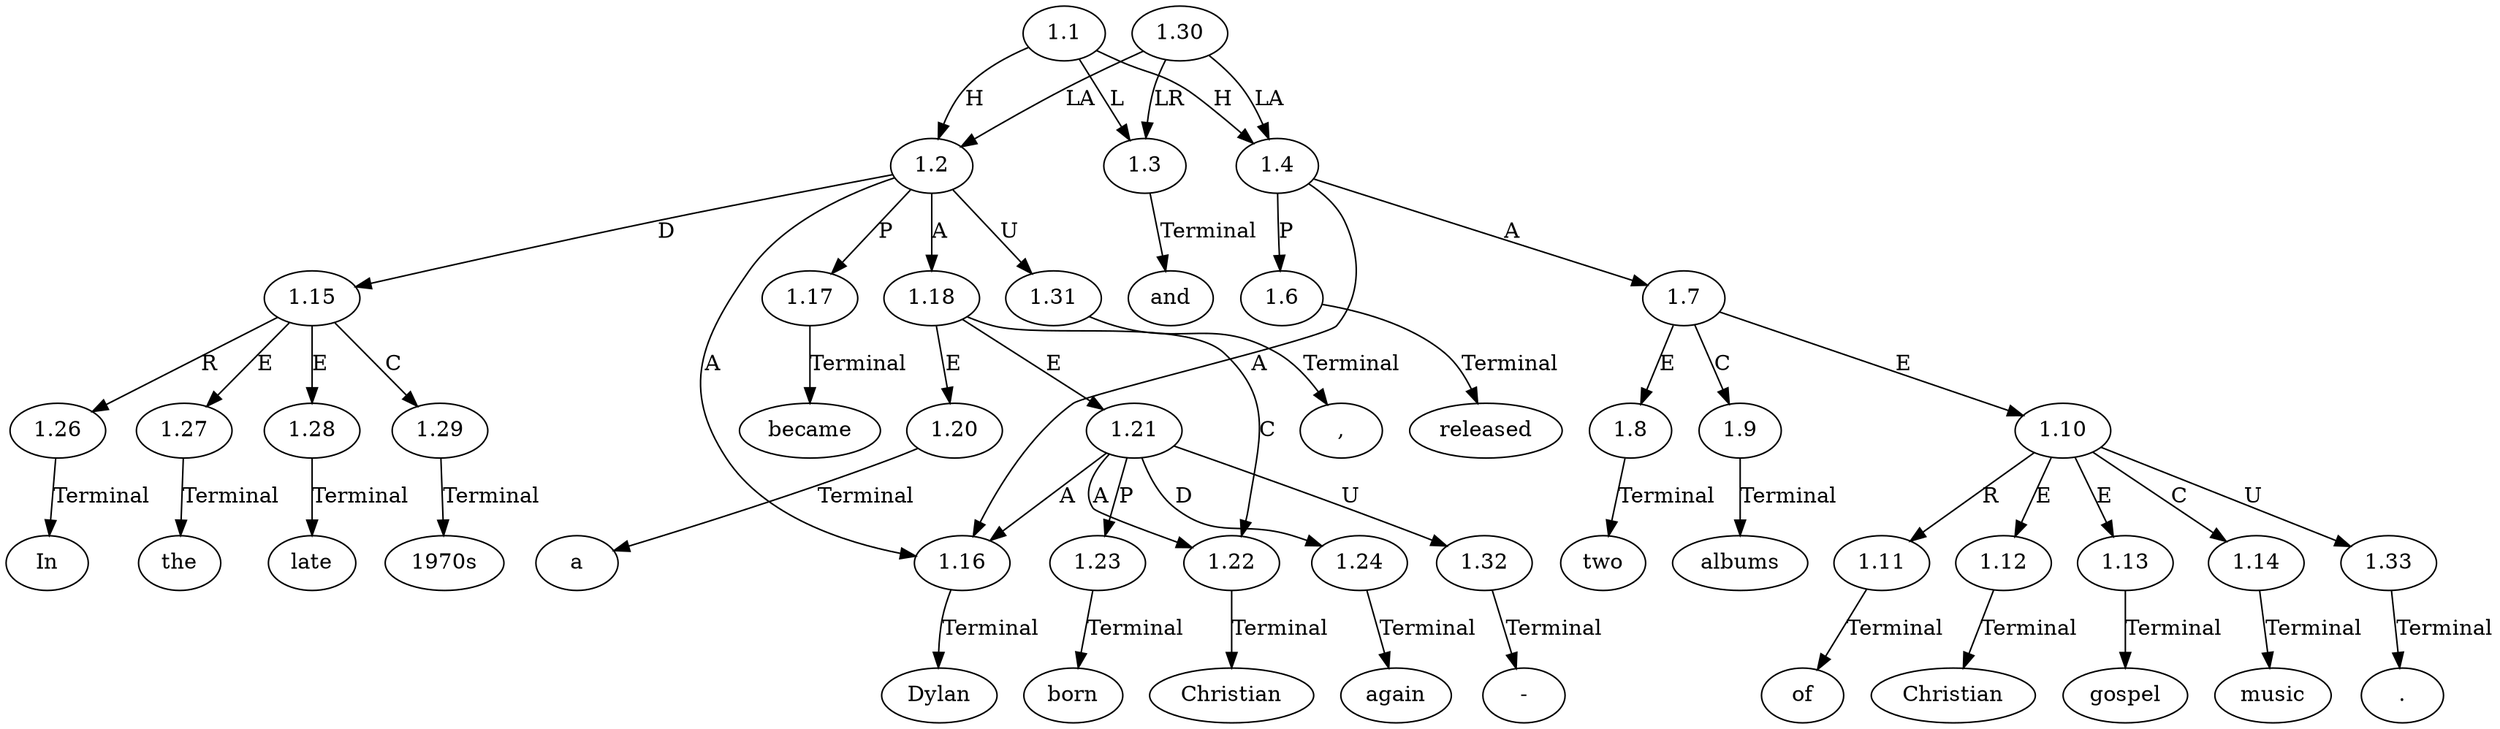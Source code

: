 // Graph
digraph {
	0.1 [label=In ordering=out]
	0.10 [label="-" ordering=out]
	0.11 [label=again ordering=out]
	0.12 [label=Christian ordering=out]
	0.13 [label=and ordering=out]
	0.14 [label=released ordering=out]
	0.15 [label=two ordering=out]
	0.16 [label=albums ordering=out]
	0.17 [label=of ordering=out]
	0.18 [label=Christian ordering=out]
	0.19 [label=gospel ordering=out]
	0.2 [label=the ordering=out]
	0.20 [label=music ordering=out]
	0.21 [label="." ordering=out]
	0.3 [label=late ordering=out]
	0.4 [label="1970s" ordering=out]
	0.5 [label="," ordering=out]
	0.6 [label=Dylan ordering=out]
	0.7 [label=became ordering=out]
	0.8 [label=a ordering=out]
	0.9 [label=born ordering=out]
	1.1 [label=1.1 ordering=out]
	1.2 [label=1.2 ordering=out]
	1.3 [label=1.3 ordering=out]
	1.4 [label=1.4 ordering=out]
	1.6 [label=1.6 ordering=out]
	1.7 [label=1.7 ordering=out]
	1.8 [label=1.8 ordering=out]
	1.9 [label=1.9 ordering=out]
	1.10 [label=1.10 ordering=out]
	1.11 [label=1.11 ordering=out]
	1.12 [label=1.12 ordering=out]
	1.13 [label=1.13 ordering=out]
	1.14 [label=1.14 ordering=out]
	1.15 [label=1.15 ordering=out]
	1.16 [label=1.16 ordering=out]
	1.17 [label=1.17 ordering=out]
	1.18 [label=1.18 ordering=out]
	1.20 [label=1.20 ordering=out]
	1.21 [label=1.21 ordering=out]
	1.22 [label=1.22 ordering=out]
	1.23 [label=1.23 ordering=out]
	1.24 [label=1.24 ordering=out]
	1.26 [label=1.26 ordering=out]
	1.27 [label=1.27 ordering=out]
	1.28 [label=1.28 ordering=out]
	1.29 [label=1.29 ordering=out]
	1.30 [label=1.30 ordering=out]
	1.31 [label=1.31 ordering=out]
	1.32 [label=1.32 ordering=out]
	1.33 [label=1.33 ordering=out]
	1.1 -> 1.2 [label=H ordering=out]
	1.1 -> 1.3 [label=L ordering=out]
	1.1 -> 1.4 [label=H ordering=out]
	1.2 -> 1.15 [label=D ordering=out]
	1.2 -> 1.16 [label=A ordering=out]
	1.2 -> 1.17 [label=P ordering=out]
	1.2 -> 1.18 [label=A ordering=out]
	1.2 -> 1.31 [label=U ordering=out]
	1.3 -> 0.13 [label=Terminal ordering=out]
	1.4 -> 1.6 [label=P ordering=out]
	1.4 -> 1.7 [label=A ordering=out]
	1.4 -> 1.16 [label=A ordering=out]
	1.6 -> 0.14 [label=Terminal ordering=out]
	1.7 -> 1.8 [label=E ordering=out]
	1.7 -> 1.9 [label=C ordering=out]
	1.7 -> 1.10 [label=E ordering=out]
	1.8 -> 0.15 [label=Terminal ordering=out]
	1.9 -> 0.16 [label=Terminal ordering=out]
	1.10 -> 1.11 [label=R ordering=out]
	1.10 -> 1.12 [label=E ordering=out]
	1.10 -> 1.13 [label=E ordering=out]
	1.10 -> 1.14 [label=C ordering=out]
	1.10 -> 1.33 [label=U ordering=out]
	1.11 -> 0.17 [label=Terminal ordering=out]
	1.12 -> 0.18 [label=Terminal ordering=out]
	1.13 -> 0.19 [label=Terminal ordering=out]
	1.14 -> 0.20 [label=Terminal ordering=out]
	1.15 -> 1.26 [label=R ordering=out]
	1.15 -> 1.27 [label=E ordering=out]
	1.15 -> 1.28 [label=E ordering=out]
	1.15 -> 1.29 [label=C ordering=out]
	1.16 -> 0.6 [label=Terminal ordering=out]
	1.17 -> 0.7 [label=Terminal ordering=out]
	1.18 -> 1.20 [label=E ordering=out]
	1.18 -> 1.21 [label=E ordering=out]
	1.18 -> 1.22 [label=C ordering=out]
	1.20 -> 0.8 [label=Terminal ordering=out]
	1.21 -> 1.16 [label=A ordering=out]
	1.21 -> 1.22 [label=A ordering=out]
	1.21 -> 1.23 [label=P ordering=out]
	1.21 -> 1.24 [label=D ordering=out]
	1.21 -> 1.32 [label=U ordering=out]
	1.22 -> 0.12 [label=Terminal ordering=out]
	1.23 -> 0.9 [label=Terminal ordering=out]
	1.24 -> 0.11 [label=Terminal ordering=out]
	1.26 -> 0.1 [label=Terminal ordering=out]
	1.27 -> 0.2 [label=Terminal ordering=out]
	1.28 -> 0.3 [label=Terminal ordering=out]
	1.29 -> 0.4 [label=Terminal ordering=out]
	1.30 -> 1.2 [label=LA ordering=out]
	1.30 -> 1.3 [label=LR ordering=out]
	1.30 -> 1.4 [label=LA ordering=out]
	1.31 -> 0.5 [label=Terminal ordering=out]
	1.32 -> 0.10 [label=Terminal ordering=out]
	1.33 -> 0.21 [label=Terminal ordering=out]
}
